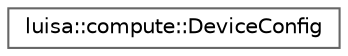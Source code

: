 digraph "类继承关系图"
{
 // LATEX_PDF_SIZE
  bgcolor="transparent";
  edge [fontname=Helvetica,fontsize=10,labelfontname=Helvetica,labelfontsize=10];
  node [fontname=Helvetica,fontsize=10,shape=box,height=0.2,width=0.4];
  rankdir="LR";
  Node0 [id="Node000000",label="luisa::compute::DeviceConfig",height=0.2,width=0.4,color="grey40", fillcolor="white", style="filled",URL="$structluisa_1_1compute_1_1_device_config.html",tooltip=" "];
}
